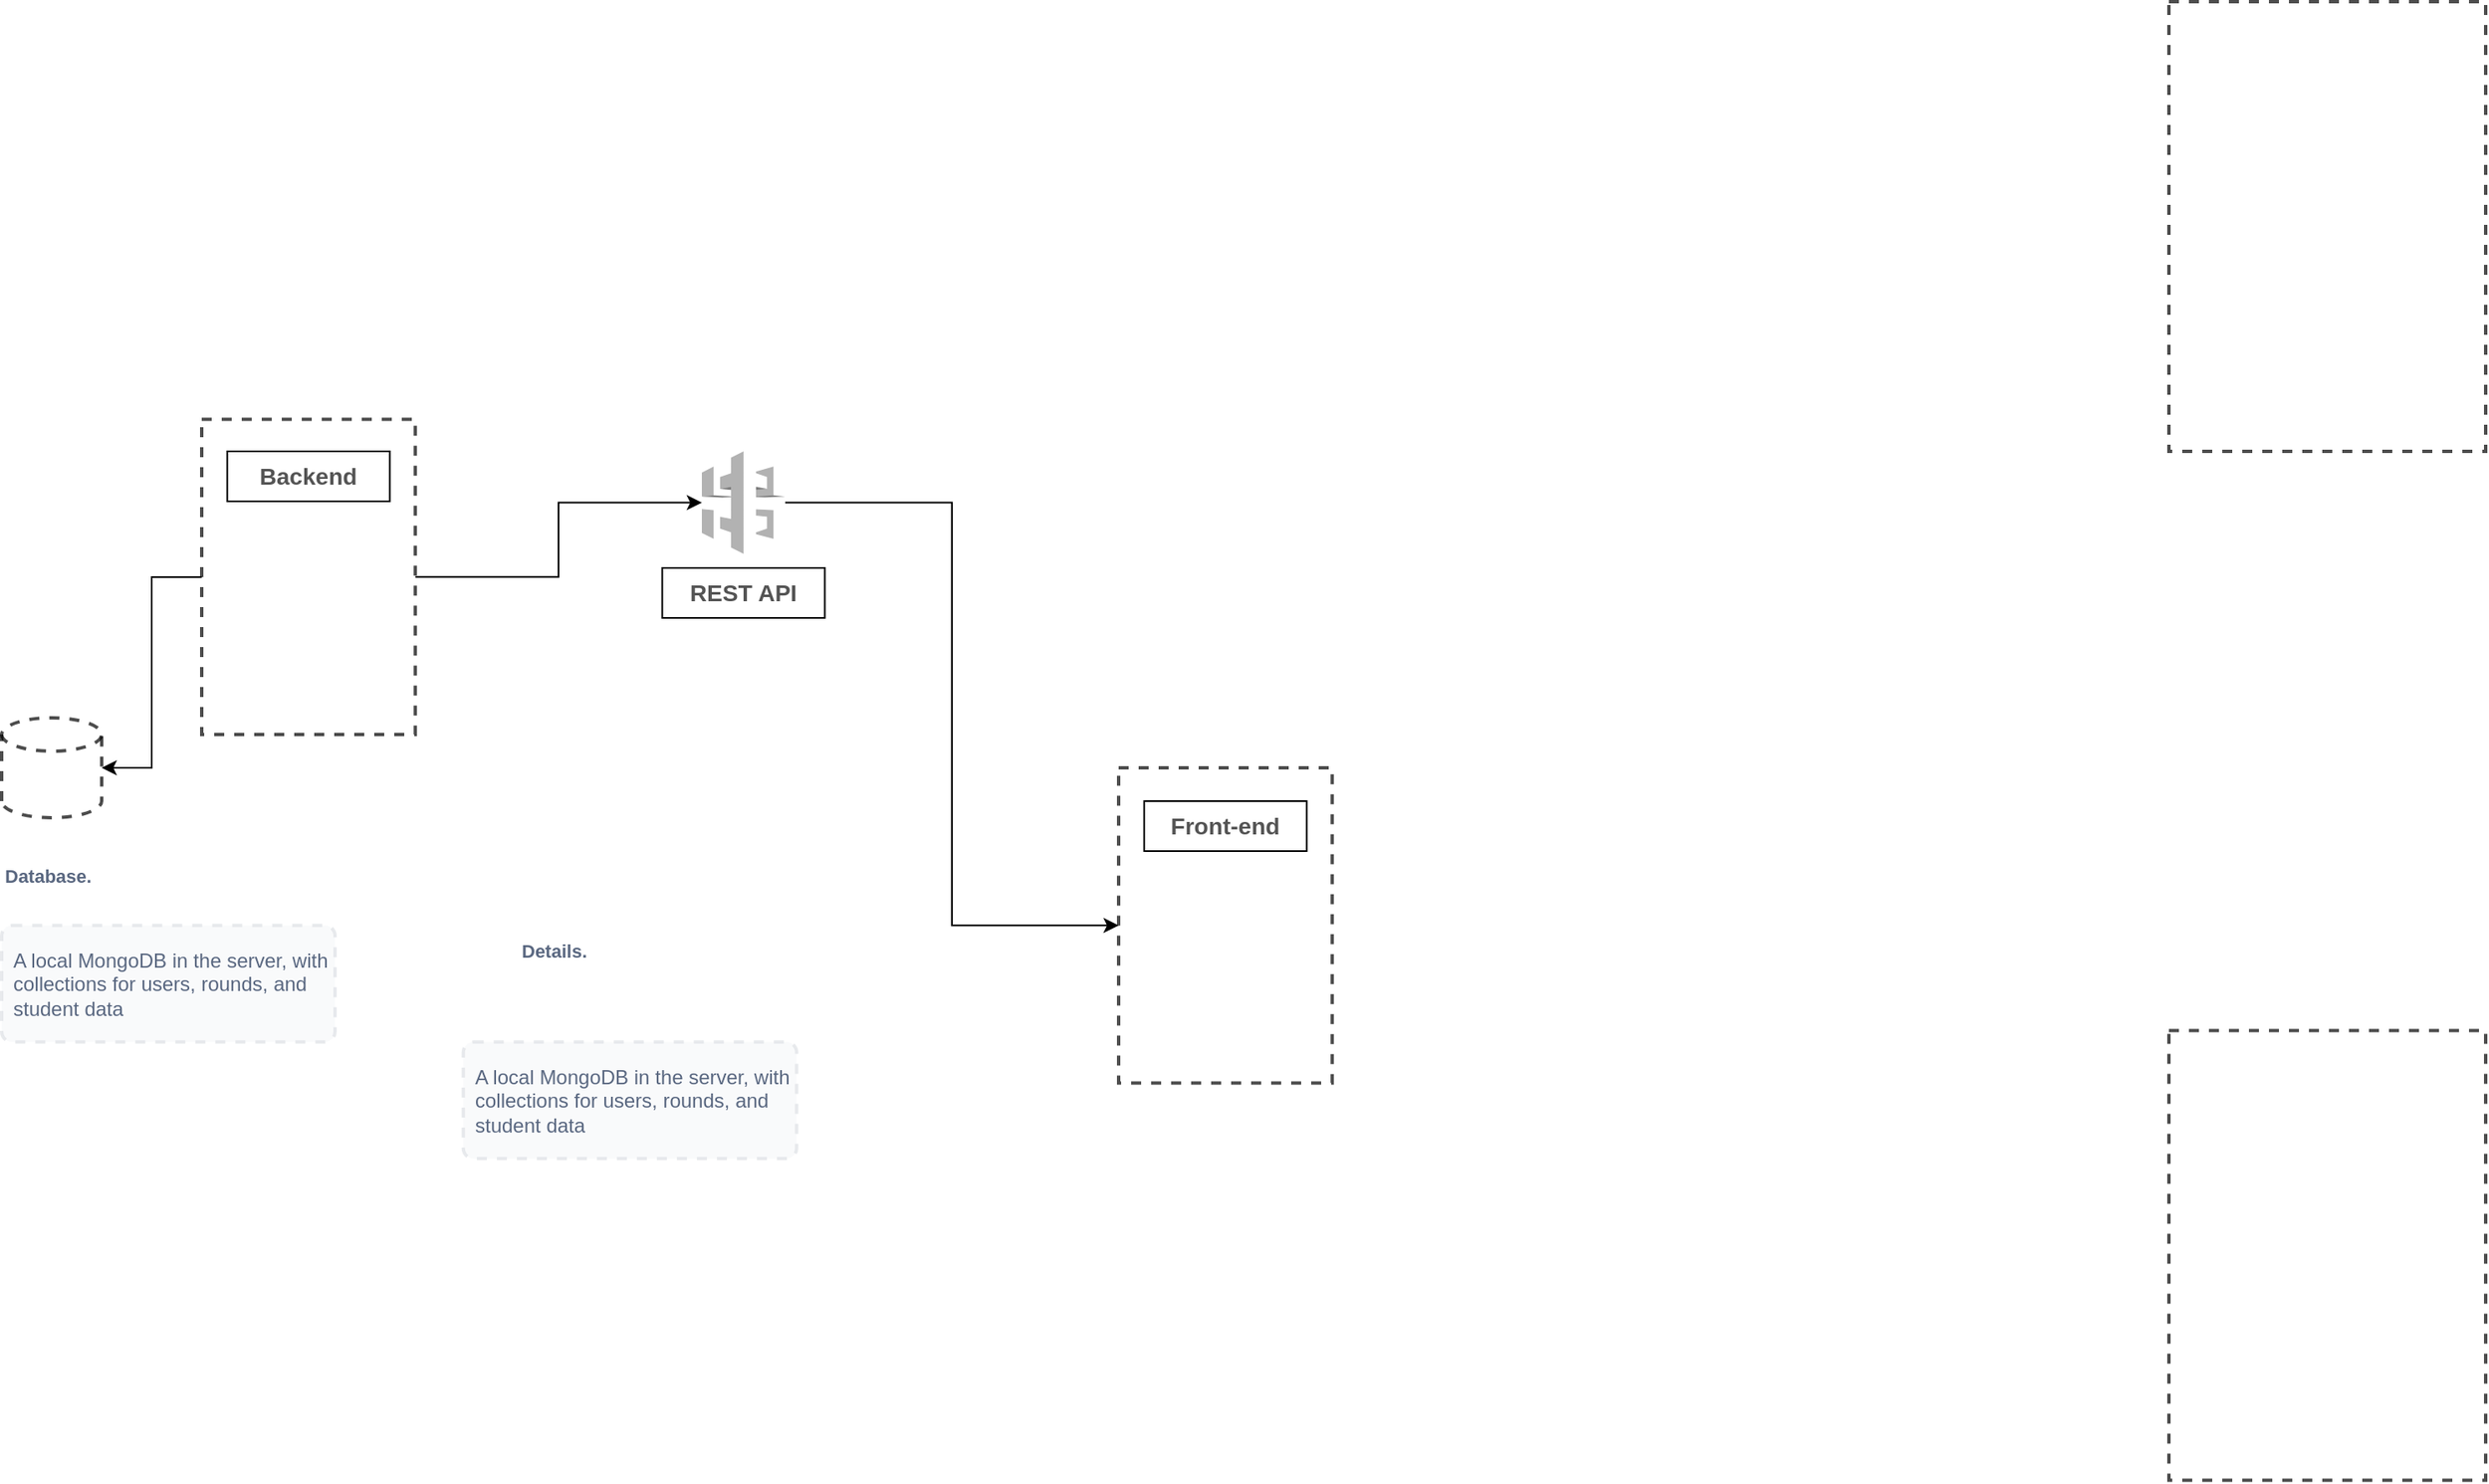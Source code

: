 <mxfile version="13.8.8" type="github">
  <diagram id="C5RBs43oDa-KdzZeNtuy" name="Page-1">
    <mxGraphModel dx="2500" dy="911" grid="1" gridSize="10" guides="1" tooltips="1" connect="1" arrows="1" fold="1" page="1" pageScale="1" pageWidth="827" pageHeight="1169" math="0" shadow="0">
      <root>
        <mxCell id="WIyWlLk6GJQsqaUBKTNV-0" />
        <mxCell id="WIyWlLk6GJQsqaUBKTNV-1" parent="WIyWlLk6GJQsqaUBKTNV-0" />
        <mxCell id="imaO36NbXg34osZCTPrZ-8" style="edgeStyle=orthogonalEdgeStyle;rounded=0;orthogonalLoop=1;jettySize=auto;html=1;exitX=1;exitY=0.5;exitDx=0;exitDy=0;" edge="1" parent="WIyWlLk6GJQsqaUBKTNV-1" source="imaO36NbXg34osZCTPrZ-0" target="imaO36NbXg34osZCTPrZ-9">
          <mxGeometry relative="1" as="geometry">
            <mxPoint x="510" y="340" as="targetPoint" />
          </mxGeometry>
        </mxCell>
        <mxCell id="imaO36NbXg34osZCTPrZ-22" style="edgeStyle=orthogonalEdgeStyle;rounded=0;orthogonalLoop=1;jettySize=auto;html=1;entryX=1;entryY=0.5;entryDx=0;entryDy=0;entryPerimeter=0;" edge="1" parent="WIyWlLk6GJQsqaUBKTNV-1" source="imaO36NbXg34osZCTPrZ-0" target="imaO36NbXg34osZCTPrZ-18">
          <mxGeometry relative="1" as="geometry" />
        </mxCell>
        <mxCell id="imaO36NbXg34osZCTPrZ-0" value="" style="rounded=0;whiteSpace=wrap;html=1;strokeWidth=2;dashed=1;opacity=70;" vertex="1" parent="WIyWlLk6GJQsqaUBKTNV-1">
          <mxGeometry x="-630" y="330.75" width="128.12" height="189.25" as="geometry" />
        </mxCell>
        <mxCell id="imaO36NbXg34osZCTPrZ-1" value="&lt;h3&gt;&lt;font color=&quot;#545454&quot;&gt;Backend&lt;/font&gt;&lt;/h3&gt;" style="text;html=1;align=center;verticalAlign=middle;whiteSpace=wrap;rounded=0;strokeColor=#000000;" vertex="1" parent="WIyWlLk6GJQsqaUBKTNV-1">
          <mxGeometry x="-614.69" y="350" width="97.5" height="30" as="geometry" />
        </mxCell>
        <mxCell id="imaO36NbXg34osZCTPrZ-44" style="edgeStyle=orthogonalEdgeStyle;rounded=0;orthogonalLoop=1;jettySize=auto;html=1;entryX=0;entryY=0.5;entryDx=0;entryDy=0;strokeColor=#000000;" edge="1" parent="WIyWlLk6GJQsqaUBKTNV-1" source="imaO36NbXg34osZCTPrZ-9" target="imaO36NbXg34osZCTPrZ-38">
          <mxGeometry relative="1" as="geometry" />
        </mxCell>
        <mxCell id="imaO36NbXg34osZCTPrZ-9" value="" style="outlineConnect=0;verticalLabelPosition=bottom;verticalAlign=top;align=center;html=1;shape=mxgraph.aws3.api_gateway;gradientColor=none;strokeColor=#000000;strokeWidth=2;opacity=70;fillColor=none;dashed=1;dashPattern=1 1;" vertex="1" parent="WIyWlLk6GJQsqaUBKTNV-1">
          <mxGeometry x="-330" y="350" width="50" height="61.5" as="geometry" />
        </mxCell>
        <mxCell id="imaO36NbXg34osZCTPrZ-18" value="" style="strokeWidth=2;html=1;shape=mxgraph.flowchart.database;whiteSpace=wrap;dashed=1;gradientColor=none;opacity=70;fillColor=#FFFFFF;" vertex="1" parent="WIyWlLk6GJQsqaUBKTNV-1">
          <mxGeometry x="-750" y="510" width="60" height="60" as="geometry" />
        </mxCell>
        <mxCell id="imaO36NbXg34osZCTPrZ-19" value="Database." style="fillColor=none;strokeColor=none;html=1;fontSize=11;fontStyle=0;align=left;fontColor=#596780;fontStyle=1;fontSize=11;dashed=1;opacity=70;" vertex="1" parent="WIyWlLk6GJQsqaUBKTNV-1">
          <mxGeometry x="-750" y="584.5" width="240" height="40" as="geometry" />
        </mxCell>
        <mxCell id="imaO36NbXg34osZCTPrZ-20" value="A local MongoDB in the server, with&lt;br&gt;collections for users, rounds, and &lt;br&gt;student data" style="rounded=1;arcSize=9;fillColor=#F7F8F9;align=left;spacingLeft=5;strokeColor=#DEE1E6;html=1;strokeWidth=2;fontColor=#596780;fontSize=12;dashed=1;opacity=70;" vertex="1" parent="WIyWlLk6GJQsqaUBKTNV-1">
          <mxGeometry x="-750" y="634.63" width="200" height="70" as="geometry" />
        </mxCell>
        <mxCell id="imaO36NbXg34osZCTPrZ-25" value="Details." style="fillColor=none;strokeColor=none;html=1;fontSize=11;fontStyle=0;align=left;fontColor=#596780;fontStyle=1;fontSize=11;dashed=1;opacity=70;" vertex="1" parent="WIyWlLk6GJQsqaUBKTNV-1">
          <mxGeometry x="-440" y="634.63" width="193.75" height="30" as="geometry" />
        </mxCell>
        <mxCell id="imaO36NbXg34osZCTPrZ-27" value="A local MongoDB in the server, with&lt;br&gt;collections for users, rounds, and &lt;br&gt;student data" style="rounded=1;arcSize=9;fillColor=#F7F8F9;align=left;spacingLeft=5;strokeColor=#DEE1E6;html=1;strokeWidth=2;fontColor=#596780;fontSize=12;dashed=1;opacity=70;" vertex="1" parent="WIyWlLk6GJQsqaUBKTNV-1">
          <mxGeometry x="-473.12" y="704.63" width="200" height="70" as="geometry" />
        </mxCell>
        <mxCell id="imaO36NbXg34osZCTPrZ-35" value="" style="shape=image;html=1;verticalAlign=top;verticalLabelPosition=bottom;labelBackgroundColor=#ffffff;imageAspect=0;aspect=fixed;image=https://cdn2.iconfinder.com/data/icons/nodejs-1/128/nodejs-128.png;dashed=1;dashPattern=1 1;strokeColor=#000000;strokeWidth=2;fillColor=none;gradientColor=none;opacity=70;" vertex="1" parent="WIyWlLk6GJQsqaUBKTNV-1">
          <mxGeometry x="-610.94" y="410" width="90" height="90" as="geometry" />
        </mxCell>
        <mxCell id="imaO36NbXg34osZCTPrZ-37" value="&lt;h3&gt;&lt;font color=&quot;#545454&quot;&gt;REST API&lt;/font&gt;&lt;/h3&gt;" style="text;html=1;align=center;verticalAlign=middle;whiteSpace=wrap;rounded=0;strokeColor=#000000;" vertex="1" parent="WIyWlLk6GJQsqaUBKTNV-1">
          <mxGeometry x="-353.75" y="420" width="97.5" height="30" as="geometry" />
        </mxCell>
        <mxCell id="imaO36NbXg34osZCTPrZ-38" value="" style="rounded=0;whiteSpace=wrap;html=1;strokeWidth=2;dashed=1;opacity=70;gradientColor=#ffffff;" vertex="1" parent="WIyWlLk6GJQsqaUBKTNV-1">
          <mxGeometry x="-80" y="540" width="128.12" height="189.25" as="geometry" />
        </mxCell>
        <mxCell id="imaO36NbXg34osZCTPrZ-40" value="&lt;h3&gt;&lt;font color=&quot;#545454&quot;&gt;Front-end&lt;/font&gt;&lt;/h3&gt;" style="text;html=1;align=center;verticalAlign=middle;whiteSpace=wrap;rounded=0;strokeColor=#000000;" vertex="1" parent="WIyWlLk6GJQsqaUBKTNV-1">
          <mxGeometry x="-64.69" y="560" width="97.5" height="30" as="geometry" />
        </mxCell>
        <mxCell id="imaO36NbXg34osZCTPrZ-41" value="" style="shape=image;html=1;verticalAlign=top;verticalLabelPosition=bottom;labelBackgroundColor=#ffffff;imageAspect=0;aspect=fixed;image=https://cdn4.iconfinder.com/data/icons/logos-3/600/React.js_logo-128.png;dashed=1;dashPattern=1 1;strokeColor=#000000;strokeWidth=2;fillColor=none;gradientColor=#ffffff;opacity=70;" vertex="1" parent="WIyWlLk6GJQsqaUBKTNV-1">
          <mxGeometry x="-52.56" y="624.5" width="73.25" height="73.25" as="geometry" />
        </mxCell>
        <mxCell id="imaO36NbXg34osZCTPrZ-47" value="" style="rounded=0;whiteSpace=wrap;html=1;strokeWidth=2;dashed=1;opacity=70;" vertex="1" parent="WIyWlLk6GJQsqaUBKTNV-1">
          <mxGeometry x="550" y="80" width="190" height="270" as="geometry" />
        </mxCell>
        <mxCell id="imaO36NbXg34osZCTPrZ-48" value="" style="rounded=0;whiteSpace=wrap;html=1;strokeWidth=2;dashed=1;opacity=70;" vertex="1" parent="WIyWlLk6GJQsqaUBKTNV-1">
          <mxGeometry x="550" y="697.75" width="190" height="270" as="geometry" />
        </mxCell>
        <mxCell id="imaO36NbXg34osZCTPrZ-49" value="" style="shape=image;html=1;verticalAlign=top;verticalLabelPosition=bottom;labelBackgroundColor=#ffffff;imageAspect=0;aspect=fixed;image=https://cdn2.iconfinder.com/data/icons/essential-web-2/50/user-add-plus-create-admin-128.png;dashed=1;dashPattern=1 1;strokeColor=#000000;strokeWidth=2;fillColor=none;gradientColor=#ffffff;opacity=70;" vertex="1" parent="WIyWlLk6GJQsqaUBKTNV-1">
          <mxGeometry x="250" y="156" width="118" height="118" as="geometry" />
        </mxCell>
      </root>
    </mxGraphModel>
  </diagram>
</mxfile>
